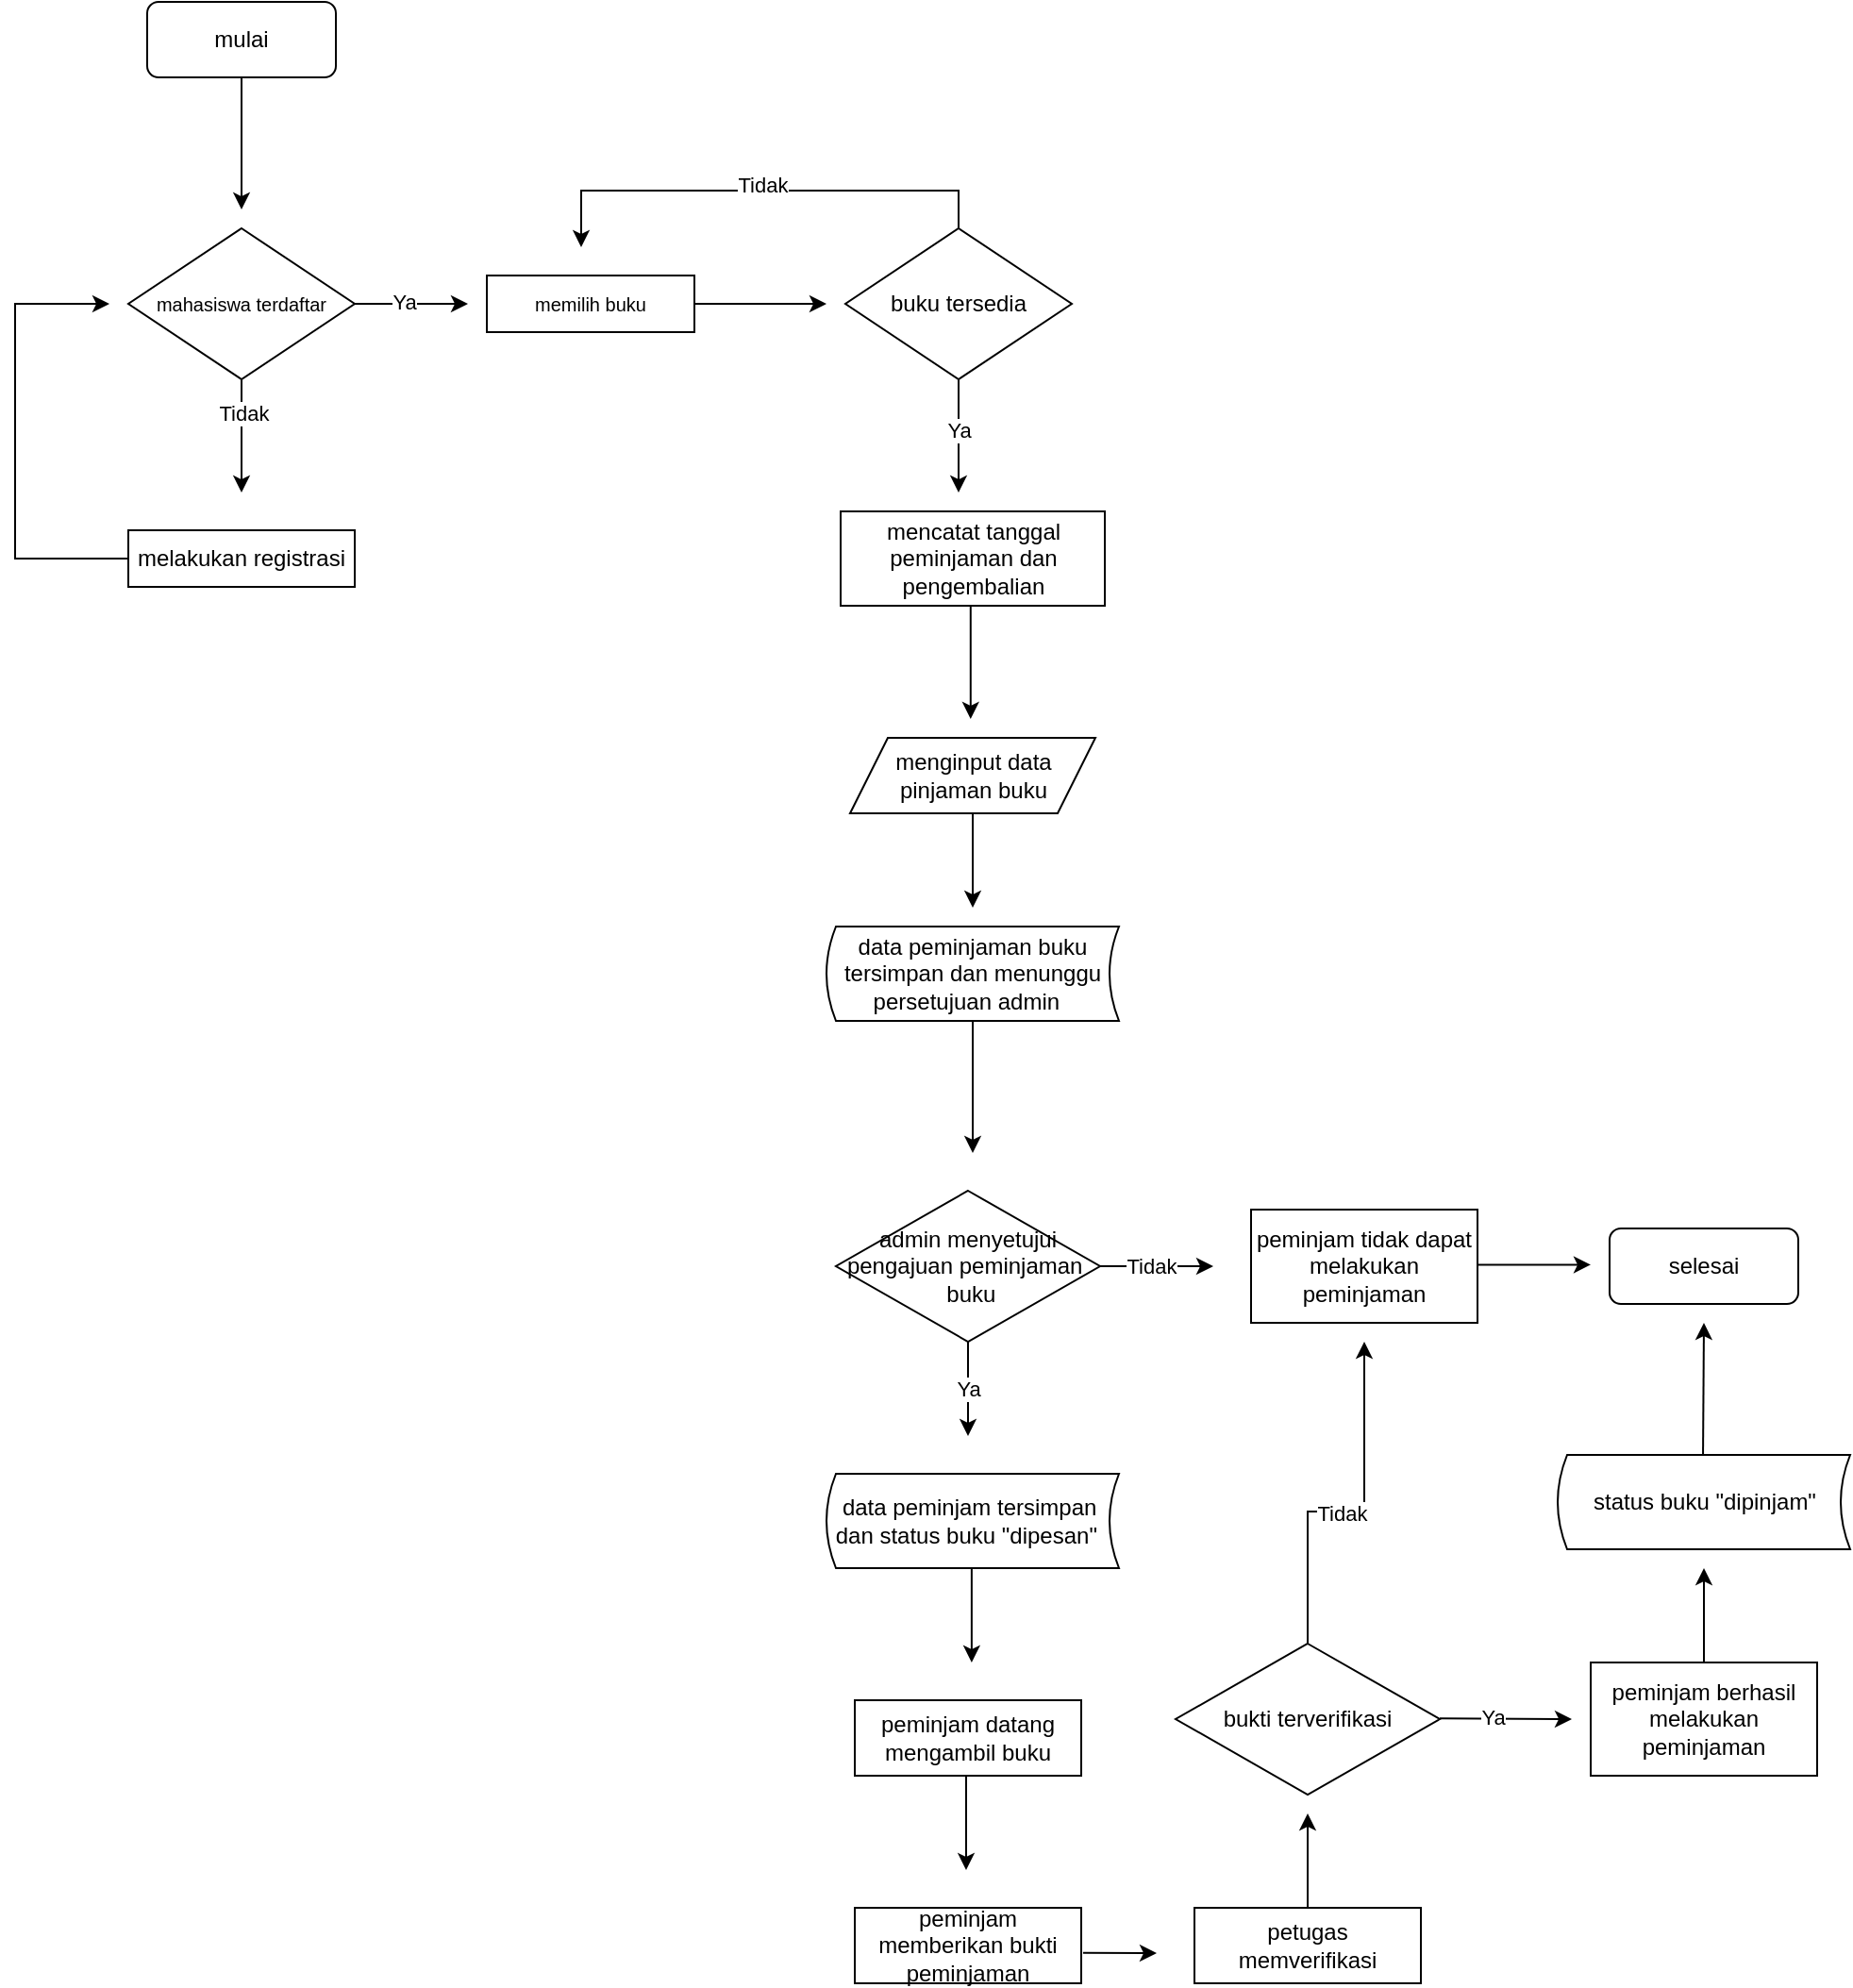 <mxfile version="22.0.4" type="github">
  <diagram name="Halaman-1" id="RvcAXBuDPvf-XHA0VvlI">
    <mxGraphModel dx="3411" dy="2100" grid="1" gridSize="10" guides="1" tooltips="1" connect="1" arrows="1" fold="1" page="1" pageScale="1" pageWidth="1200" pageHeight="1920" math="0" shadow="0">
      <root>
        <mxCell id="0" />
        <mxCell id="1" parent="0" />
        <mxCell id="GoQG7UPilnTC0wIysXsR-1" value="mulai" style="rounded=1;whiteSpace=wrap;html=1;" vertex="1" parent="1">
          <mxGeometry x="240" y="100" width="100" height="40" as="geometry" />
        </mxCell>
        <mxCell id="GoQG7UPilnTC0wIysXsR-2" value="" style="endArrow=classic;html=1;rounded=0;exitX=0.5;exitY=1;exitDx=0;exitDy=0;" edge="1" parent="1" source="GoQG7UPilnTC0wIysXsR-1">
          <mxGeometry width="50" height="50" relative="1" as="geometry">
            <mxPoint x="410" y="200" as="sourcePoint" />
            <mxPoint x="290" y="210" as="targetPoint" />
          </mxGeometry>
        </mxCell>
        <mxCell id="GoQG7UPilnTC0wIysXsR-7" value="&lt;font style=&quot;font-size: 10px;&quot;&gt;mahasiswa terdaftar&lt;/font&gt;" style="rhombus;whiteSpace=wrap;html=1;" vertex="1" parent="1">
          <mxGeometry x="230" y="220" width="120" height="80" as="geometry" />
        </mxCell>
        <mxCell id="GoQG7UPilnTC0wIysXsR-8" value="" style="endArrow=classic;html=1;rounded=0;exitX=0.5;exitY=1;exitDx=0;exitDy=0;" edge="1" parent="1" source="GoQG7UPilnTC0wIysXsR-7">
          <mxGeometry width="50" height="50" relative="1" as="geometry">
            <mxPoint x="410" y="330" as="sourcePoint" />
            <mxPoint x="290" y="360" as="targetPoint" />
          </mxGeometry>
        </mxCell>
        <mxCell id="GoQG7UPilnTC0wIysXsR-78" value="Tidak" style="edgeLabel;html=1;align=center;verticalAlign=middle;resizable=0;points=[];" vertex="1" connectable="0" parent="GoQG7UPilnTC0wIysXsR-8">
          <mxGeometry x="-0.408" y="1" relative="1" as="geometry">
            <mxPoint as="offset" />
          </mxGeometry>
        </mxCell>
        <mxCell id="GoQG7UPilnTC0wIysXsR-9" value="&lt;font style=&quot;font-size: 10px;&quot;&gt;memilih buku&lt;/font&gt;" style="rounded=0;whiteSpace=wrap;html=1;" vertex="1" parent="1">
          <mxGeometry x="420" y="245" width="110" height="30" as="geometry" />
        </mxCell>
        <mxCell id="GoQG7UPilnTC0wIysXsR-10" value="" style="endArrow=classic;html=1;rounded=0;exitX=0;exitY=0.5;exitDx=0;exitDy=0;" edge="1" parent="1" source="GoQG7UPilnTC0wIysXsR-11">
          <mxGeometry width="50" height="50" relative="1" as="geometry">
            <mxPoint x="420" y="360" as="sourcePoint" />
            <mxPoint x="220" y="260" as="targetPoint" />
            <Array as="points">
              <mxPoint x="170" y="395" />
              <mxPoint x="170" y="260" />
            </Array>
          </mxGeometry>
        </mxCell>
        <mxCell id="GoQG7UPilnTC0wIysXsR-11" value="melakukan registrasi" style="rounded=0;whiteSpace=wrap;html=1;" vertex="1" parent="1">
          <mxGeometry x="230" y="380" width="120" height="30" as="geometry" />
        </mxCell>
        <mxCell id="GoQG7UPilnTC0wIysXsR-12" value="" style="endArrow=classic;html=1;rounded=0;exitX=1;exitY=0.5;exitDx=0;exitDy=0;" edge="1" parent="1" source="GoQG7UPilnTC0wIysXsR-7">
          <mxGeometry width="50" height="50" relative="1" as="geometry">
            <mxPoint x="420" y="360" as="sourcePoint" />
            <mxPoint x="410" y="260" as="targetPoint" />
          </mxGeometry>
        </mxCell>
        <mxCell id="GoQG7UPilnTC0wIysXsR-77" value="Ya" style="edgeLabel;html=1;align=center;verticalAlign=middle;resizable=0;points=[];" vertex="1" connectable="0" parent="GoQG7UPilnTC0wIysXsR-12">
          <mxGeometry x="-0.147" y="1" relative="1" as="geometry">
            <mxPoint as="offset" />
          </mxGeometry>
        </mxCell>
        <mxCell id="GoQG7UPilnTC0wIysXsR-13" value="buku tersedia" style="rhombus;whiteSpace=wrap;html=1;" vertex="1" parent="1">
          <mxGeometry x="610" y="220" width="120" height="80" as="geometry" />
        </mxCell>
        <mxCell id="GoQG7UPilnTC0wIysXsR-14" value="" style="endArrow=classic;html=1;rounded=0;exitX=1;exitY=0.5;exitDx=0;exitDy=0;" edge="1" parent="1" source="GoQG7UPilnTC0wIysXsR-9">
          <mxGeometry width="50" height="50" relative="1" as="geometry">
            <mxPoint x="420" y="360" as="sourcePoint" />
            <mxPoint x="600" y="260" as="targetPoint" />
          </mxGeometry>
        </mxCell>
        <mxCell id="GoQG7UPilnTC0wIysXsR-18" value="" style="endArrow=classic;html=1;rounded=0;exitX=0.5;exitY=1;exitDx=0;exitDy=0;" edge="1" parent="1" source="GoQG7UPilnTC0wIysXsR-13">
          <mxGeometry width="50" height="50" relative="1" as="geometry">
            <mxPoint x="420" y="360" as="sourcePoint" />
            <mxPoint x="670" y="360" as="targetPoint" />
          </mxGeometry>
        </mxCell>
        <mxCell id="GoQG7UPilnTC0wIysXsR-75" value="Ya&lt;br&gt;" style="edgeLabel;html=1;align=center;verticalAlign=middle;resizable=0;points=[];" vertex="1" connectable="0" parent="GoQG7UPilnTC0wIysXsR-18">
          <mxGeometry x="-0.105" relative="1" as="geometry">
            <mxPoint as="offset" />
          </mxGeometry>
        </mxCell>
        <mxCell id="GoQG7UPilnTC0wIysXsR-20" value="" style="endArrow=classic;html=1;rounded=0;exitX=0.5;exitY=0;exitDx=0;exitDy=0;" edge="1" parent="1" source="GoQG7UPilnTC0wIysXsR-13">
          <mxGeometry width="50" height="50" relative="1" as="geometry">
            <mxPoint x="420" y="360" as="sourcePoint" />
            <mxPoint x="470" y="230" as="targetPoint" />
            <Array as="points">
              <mxPoint x="670" y="200" />
              <mxPoint x="470" y="200" />
            </Array>
          </mxGeometry>
        </mxCell>
        <mxCell id="GoQG7UPilnTC0wIysXsR-76" value="Tidak" style="edgeLabel;html=1;align=center;verticalAlign=middle;resizable=0;points=[];" vertex="1" connectable="0" parent="GoQG7UPilnTC0wIysXsR-20">
          <mxGeometry x="-0.009" y="-3" relative="1" as="geometry">
            <mxPoint as="offset" />
          </mxGeometry>
        </mxCell>
        <mxCell id="GoQG7UPilnTC0wIysXsR-30" value="mencatat tanggal peminjaman dan pengembalian" style="rounded=0;whiteSpace=wrap;html=1;" vertex="1" parent="1">
          <mxGeometry x="607.5" y="370" width="140" height="50" as="geometry" />
        </mxCell>
        <mxCell id="GoQG7UPilnTC0wIysXsR-32" value="" style="endArrow=classic;html=1;rounded=0;exitX=0.5;exitY=1;exitDx=0;exitDy=0;" edge="1" parent="1">
          <mxGeometry width="50" height="50" relative="1" as="geometry">
            <mxPoint x="676.39" y="420" as="sourcePoint" />
            <mxPoint x="676.39" y="480" as="targetPoint" />
          </mxGeometry>
        </mxCell>
        <mxCell id="GoQG7UPilnTC0wIysXsR-33" value="menginput data pinjaman buku" style="shape=parallelogram;perimeter=parallelogramPerimeter;whiteSpace=wrap;html=1;fixedSize=1;" vertex="1" parent="1">
          <mxGeometry x="612.5" y="490" width="130" height="40" as="geometry" />
        </mxCell>
        <mxCell id="GoQG7UPilnTC0wIysXsR-34" style="edgeStyle=orthogonalEdgeStyle;rounded=0;orthogonalLoop=1;jettySize=auto;html=1;exitX=0.5;exitY=1;exitDx=0;exitDy=0;" edge="1" parent="1" source="GoQG7UPilnTC0wIysXsR-33" target="GoQG7UPilnTC0wIysXsR-33">
          <mxGeometry relative="1" as="geometry" />
        </mxCell>
        <mxCell id="GoQG7UPilnTC0wIysXsR-35" value="" style="endArrow=classic;html=1;rounded=0;" edge="1" parent="1">
          <mxGeometry width="50" height="50" relative="1" as="geometry">
            <mxPoint x="677.5" y="530" as="sourcePoint" />
            <mxPoint x="677.5" y="580" as="targetPoint" />
          </mxGeometry>
        </mxCell>
        <mxCell id="GoQG7UPilnTC0wIysXsR-39" value="admin menyetujui pengajuan peminjaman&amp;nbsp; &amp;nbsp;buku" style="rhombus;whiteSpace=wrap;html=1;" vertex="1" parent="1">
          <mxGeometry x="605" y="730" width="140" height="80" as="geometry" />
        </mxCell>
        <mxCell id="GoQG7UPilnTC0wIysXsR-42" value="selesai" style="rounded=1;whiteSpace=wrap;html=1;" vertex="1" parent="1">
          <mxGeometry x="1015" y="750" width="100" height="40" as="geometry" />
        </mxCell>
        <mxCell id="GoQG7UPilnTC0wIysXsR-44" value="" style="endArrow=classic;html=1;rounded=0;exitX=1;exitY=0.5;exitDx=0;exitDy=0;" edge="1" parent="1" source="GoQG7UPilnTC0wIysXsR-39">
          <mxGeometry width="50" height="50" relative="1" as="geometry">
            <mxPoint x="615" y="900" as="sourcePoint" />
            <mxPoint x="805" y="770" as="targetPoint" />
          </mxGeometry>
        </mxCell>
        <mxCell id="GoQG7UPilnTC0wIysXsR-82" value="Tidak" style="edgeLabel;html=1;align=center;verticalAlign=middle;resizable=0;points=[];" vertex="1" connectable="0" parent="GoQG7UPilnTC0wIysXsR-44">
          <mxGeometry x="-0.1" relative="1" as="geometry">
            <mxPoint as="offset" />
          </mxGeometry>
        </mxCell>
        <mxCell id="GoQG7UPilnTC0wIysXsR-46" value="Ya" style="endArrow=classic;html=1;rounded=0;exitX=0.5;exitY=1;exitDx=0;exitDy=0;" edge="1" parent="1" source="GoQG7UPilnTC0wIysXsR-39">
          <mxGeometry width="50" height="50" relative="1" as="geometry">
            <mxPoint x="635" y="830" as="sourcePoint" />
            <mxPoint x="675" y="860" as="targetPoint" />
          </mxGeometry>
        </mxCell>
        <mxCell id="GoQG7UPilnTC0wIysXsR-47" value="data peminjam tersimpan&amp;nbsp; dan status buku &quot;dipesan&quot;&amp;nbsp;&amp;nbsp;" style="shape=dataStorage;whiteSpace=wrap;html=1;fixedSize=1;size=5;" vertex="1" parent="1">
          <mxGeometry x="600" y="880" width="155" height="50" as="geometry" />
        </mxCell>
        <mxCell id="GoQG7UPilnTC0wIysXsR-49" value="" style="endArrow=classic;html=1;rounded=0;exitX=0.5;exitY=1;exitDx=0;exitDy=0;" edge="1" parent="1">
          <mxGeometry width="50" height="50" relative="1" as="geometry">
            <mxPoint x="676.94" y="930" as="sourcePoint" />
            <mxPoint x="676.94" y="980" as="targetPoint" />
          </mxGeometry>
        </mxCell>
        <mxCell id="GoQG7UPilnTC0wIysXsR-50" value="peminjam datang mengambil buku" style="rounded=0;whiteSpace=wrap;html=1;" vertex="1" parent="1">
          <mxGeometry x="615" y="1000" width="120" height="40" as="geometry" />
        </mxCell>
        <mxCell id="GoQG7UPilnTC0wIysXsR-51" value="peminjam memberikan bukti peminjaman" style="rounded=0;whiteSpace=wrap;html=1;" vertex="1" parent="1">
          <mxGeometry x="615" y="1110" width="120" height="40" as="geometry" />
        </mxCell>
        <mxCell id="GoQG7UPilnTC0wIysXsR-53" value="" style="endArrow=classic;html=1;rounded=0;exitX=0.5;exitY=1;exitDx=0;exitDy=0;" edge="1" parent="1">
          <mxGeometry width="50" height="50" relative="1" as="geometry">
            <mxPoint x="674" y="1040" as="sourcePoint" />
            <mxPoint x="674" y="1090" as="targetPoint" />
          </mxGeometry>
        </mxCell>
        <mxCell id="GoQG7UPilnTC0wIysXsR-54" value="" style="endArrow=classic;html=1;rounded=0;exitX=1.008;exitY=0.597;exitDx=0;exitDy=0;exitPerimeter=0;" edge="1" parent="1" source="GoQG7UPilnTC0wIysXsR-51">
          <mxGeometry width="50" height="50" relative="1" as="geometry">
            <mxPoint x="755" y="1030" as="sourcePoint" />
            <mxPoint x="775" y="1134" as="targetPoint" />
          </mxGeometry>
        </mxCell>
        <mxCell id="GoQG7UPilnTC0wIysXsR-55" value="petugas memverifikasi" style="rounded=0;whiteSpace=wrap;html=1;" vertex="1" parent="1">
          <mxGeometry x="795" y="1110" width="120" height="40" as="geometry" />
        </mxCell>
        <mxCell id="GoQG7UPilnTC0wIysXsR-56" value="peminjam tidak dapat melakukan peminjaman" style="rounded=0;whiteSpace=wrap;html=1;" vertex="1" parent="1">
          <mxGeometry x="825" y="740" width="120" height="60" as="geometry" />
        </mxCell>
        <mxCell id="GoQG7UPilnTC0wIysXsR-57" value="" style="endArrow=classic;html=1;rounded=0;exitX=1;exitY=0.5;exitDx=0;exitDy=0;" edge="1" parent="1">
          <mxGeometry width="50" height="50" relative="1" as="geometry">
            <mxPoint x="945" y="769.23" as="sourcePoint" />
            <mxPoint x="1005" y="769.23" as="targetPoint" />
          </mxGeometry>
        </mxCell>
        <mxCell id="GoQG7UPilnTC0wIysXsR-58" value="" style="endArrow=classic;html=1;rounded=0;exitX=0.5;exitY=0;exitDx=0;exitDy=0;" edge="1" parent="1" source="GoQG7UPilnTC0wIysXsR-55">
          <mxGeometry width="50" height="50" relative="1" as="geometry">
            <mxPoint x="735" y="1010" as="sourcePoint" />
            <mxPoint x="855" y="1060" as="targetPoint" />
          </mxGeometry>
        </mxCell>
        <mxCell id="GoQG7UPilnTC0wIysXsR-62" value="bukti terverifikasi" style="rhombus;whiteSpace=wrap;html=1;" vertex="1" parent="1">
          <mxGeometry x="785" y="970" width="140" height="80" as="geometry" />
        </mxCell>
        <mxCell id="GoQG7UPilnTC0wIysXsR-63" value="" style="endArrow=classic;html=1;rounded=0;exitX=0.5;exitY=0;exitDx=0;exitDy=0;" edge="1" parent="1" source="GoQG7UPilnTC0wIysXsR-62">
          <mxGeometry width="50" height="50" relative="1" as="geometry">
            <mxPoint x="735" y="1010" as="sourcePoint" />
            <mxPoint x="885" y="810" as="targetPoint" />
            <Array as="points">
              <mxPoint x="855" y="900" />
              <mxPoint x="885" y="900" />
            </Array>
          </mxGeometry>
        </mxCell>
        <mxCell id="GoQG7UPilnTC0wIysXsR-70" value="Tidak" style="edgeLabel;html=1;align=center;verticalAlign=middle;resizable=0;points=[];" vertex="1" connectable="0" parent="GoQG7UPilnTC0wIysXsR-63">
          <mxGeometry x="-0.078" y="-1" relative="1" as="geometry">
            <mxPoint as="offset" />
          </mxGeometry>
        </mxCell>
        <mxCell id="GoQG7UPilnTC0wIysXsR-64" value="peminjam berhasil melakukan peminjaman" style="rounded=0;whiteSpace=wrap;html=1;" vertex="1" parent="1">
          <mxGeometry x="1005" y="980" width="120" height="60" as="geometry" />
        </mxCell>
        <mxCell id="GoQG7UPilnTC0wIysXsR-66" value="" style="endArrow=classic;html=1;rounded=0;exitX=1;exitY=0.5;exitDx=0;exitDy=0;" edge="1" parent="1">
          <mxGeometry width="50" height="50" relative="1" as="geometry">
            <mxPoint x="925" y="1009.62" as="sourcePoint" />
            <mxPoint x="995" y="1010" as="targetPoint" />
          </mxGeometry>
        </mxCell>
        <mxCell id="GoQG7UPilnTC0wIysXsR-71" value="Ya" style="edgeLabel;html=1;align=center;verticalAlign=middle;resizable=0;points=[];" vertex="1" connectable="0" parent="GoQG7UPilnTC0wIysXsR-66">
          <mxGeometry x="-0.212" y="1" relative="1" as="geometry">
            <mxPoint as="offset" />
          </mxGeometry>
        </mxCell>
        <mxCell id="GoQG7UPilnTC0wIysXsR-67" value="status buku &quot;dipinjam&quot;" style="shape=dataStorage;whiteSpace=wrap;html=1;fixedSize=1;size=5;" vertex="1" parent="1">
          <mxGeometry x="987.5" y="870" width="155" height="50" as="geometry" />
        </mxCell>
        <mxCell id="GoQG7UPilnTC0wIysXsR-68" value="" style="endArrow=classic;html=1;rounded=0;exitX=0.5;exitY=0;exitDx=0;exitDy=0;" edge="1" parent="1" source="GoQG7UPilnTC0wIysXsR-64">
          <mxGeometry width="50" height="50" relative="1" as="geometry">
            <mxPoint x="775" y="880" as="sourcePoint" />
            <mxPoint x="1065" y="930" as="targetPoint" />
          </mxGeometry>
        </mxCell>
        <mxCell id="GoQG7UPilnTC0wIysXsR-69" value="" style="endArrow=classic;html=1;rounded=0;exitX=0.5;exitY=0;exitDx=0;exitDy=0;" edge="1" parent="1">
          <mxGeometry width="50" height="50" relative="1" as="geometry">
            <mxPoint x="1064.52" y="870" as="sourcePoint" />
            <mxPoint x="1065" y="800" as="targetPoint" />
          </mxGeometry>
        </mxCell>
        <mxCell id="GoQG7UPilnTC0wIysXsR-84" value="data peminjaman buku tersimpan dan menunggu persetujuan admin&amp;nbsp;&amp;nbsp;" style="shape=dataStorage;whiteSpace=wrap;html=1;fixedSize=1;size=5;" vertex="1" parent="1">
          <mxGeometry x="600" y="590" width="155" height="50" as="geometry" />
        </mxCell>
        <mxCell id="GoQG7UPilnTC0wIysXsR-86" value="" style="endArrow=classic;html=1;rounded=0;exitX=0.5;exitY=1;exitDx=0;exitDy=0;" edge="1" parent="1" source="GoQG7UPilnTC0wIysXsR-84">
          <mxGeometry width="50" height="50" relative="1" as="geometry">
            <mxPoint x="1107.5" y="840" as="sourcePoint" />
            <mxPoint x="677.5" y="710" as="targetPoint" />
          </mxGeometry>
        </mxCell>
      </root>
    </mxGraphModel>
  </diagram>
</mxfile>
